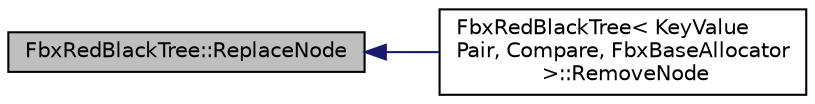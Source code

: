 digraph "FbxRedBlackTree::ReplaceNode"
{
  edge [fontname="Helvetica",fontsize="10",labelfontname="Helvetica",labelfontsize="10"];
  node [fontname="Helvetica",fontsize="10",shape=record];
  rankdir="LR";
  Node62 [label="FbxRedBlackTree::ReplaceNode",height=0.2,width=0.4,color="black", fillcolor="grey75", style="filled", fontcolor="black"];
  Node62 -> Node63 [dir="back",color="midnightblue",fontsize="10",style="solid",fontname="Helvetica"];
  Node63 [label="FbxRedBlackTree\< KeyValue\lPair, Compare, FbxBaseAllocator\l \>::RemoveNode",height=0.2,width=0.4,color="black", fillcolor="white", style="filled",URL="$class_fbx_red_black_tree.html#af0e3ffcca91f083d958bec08fbd20100"];
}
